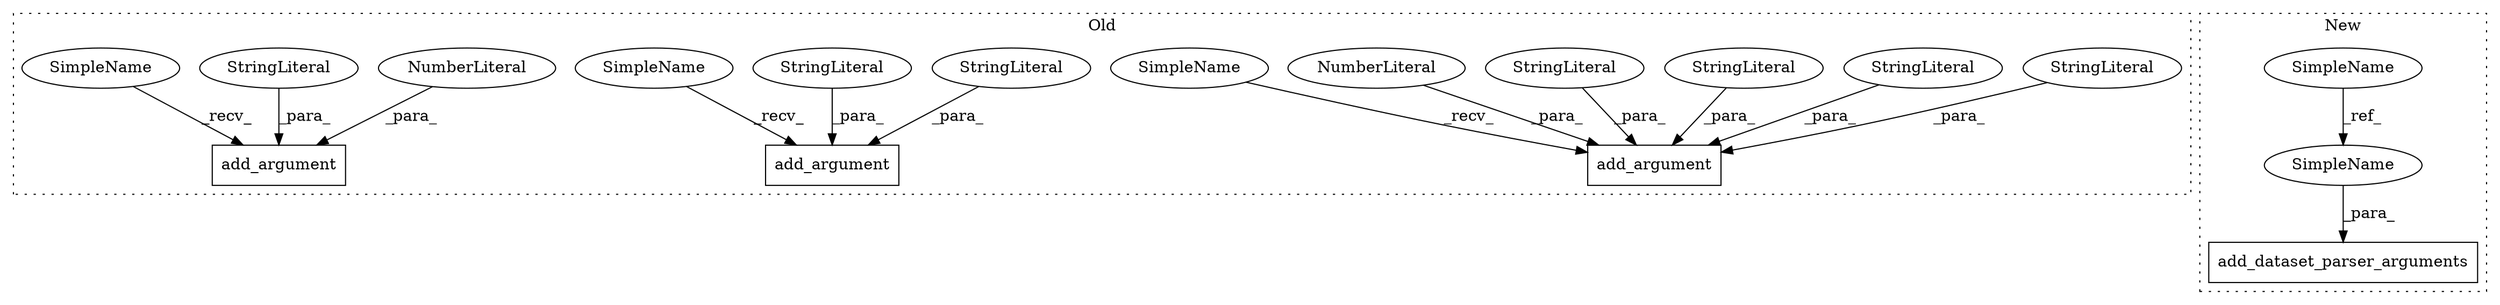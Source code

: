 digraph G {
subgraph cluster0 {
1 [label="add_argument" a="32" s="1221,1313" l="13,1" shape="box"];
3 [label="StringLiteral" a="45" s="1239" l="20" shape="ellipse"];
4 [label="StringLiteral" a="45" s="1280" l="33" shape="ellipse"];
6 [label="add_argument" a="32" s="1151,1207" l="13,1" shape="box"];
7 [label="StringLiteral" a="45" s="1260" l="13" shape="ellipse"];
8 [label="add_argument" a="32" s="1713,1836" l="13,1" shape="box"];
9 [label="StringLiteral" a="45" s="1726" l="20" shape="ellipse"];
10 [label="StringLiteral" a="45" s="1164" l="12" shape="ellipse"];
11 [label="StringLiteral" a="45" s="1802" l="34" shape="ellipse"];
12 [label="StringLiteral" a="45" s="1234" l="4" shape="ellipse"];
13 [label="NumberLiteral" a="34" s="1274" l="1" shape="ellipse"];
14 [label="NumberLiteral" a="34" s="1181" l="1" shape="ellipse"];
16 [label="SimpleName" a="42" s="1706" l="6" shape="ellipse"];
17 [label="SimpleName" a="42" s="1144" l="6" shape="ellipse"];
18 [label="SimpleName" a="42" s="1214" l="6" shape="ellipse"];
label = "Old";
style="dotted";
}
subgraph cluster1 {
2 [label="add_dataset_parser_arguments" a="32" s="2698,2747" l="29,1" shape="box"];
5 [label="SimpleName" a="42" s="2111" l="6" shape="ellipse"];
15 [label="SimpleName" a="42" s="2727" l="6" shape="ellipse"];
label = "New";
style="dotted";
}
3 -> 1 [label="_para_"];
4 -> 1 [label="_para_"];
5 -> 15 [label="_ref_"];
7 -> 1 [label="_para_"];
9 -> 8 [label="_para_"];
10 -> 6 [label="_para_"];
11 -> 8 [label="_para_"];
12 -> 1 [label="_para_"];
13 -> 1 [label="_para_"];
14 -> 6 [label="_para_"];
15 -> 2 [label="_para_"];
16 -> 8 [label="_recv_"];
17 -> 6 [label="_recv_"];
18 -> 1 [label="_recv_"];
}